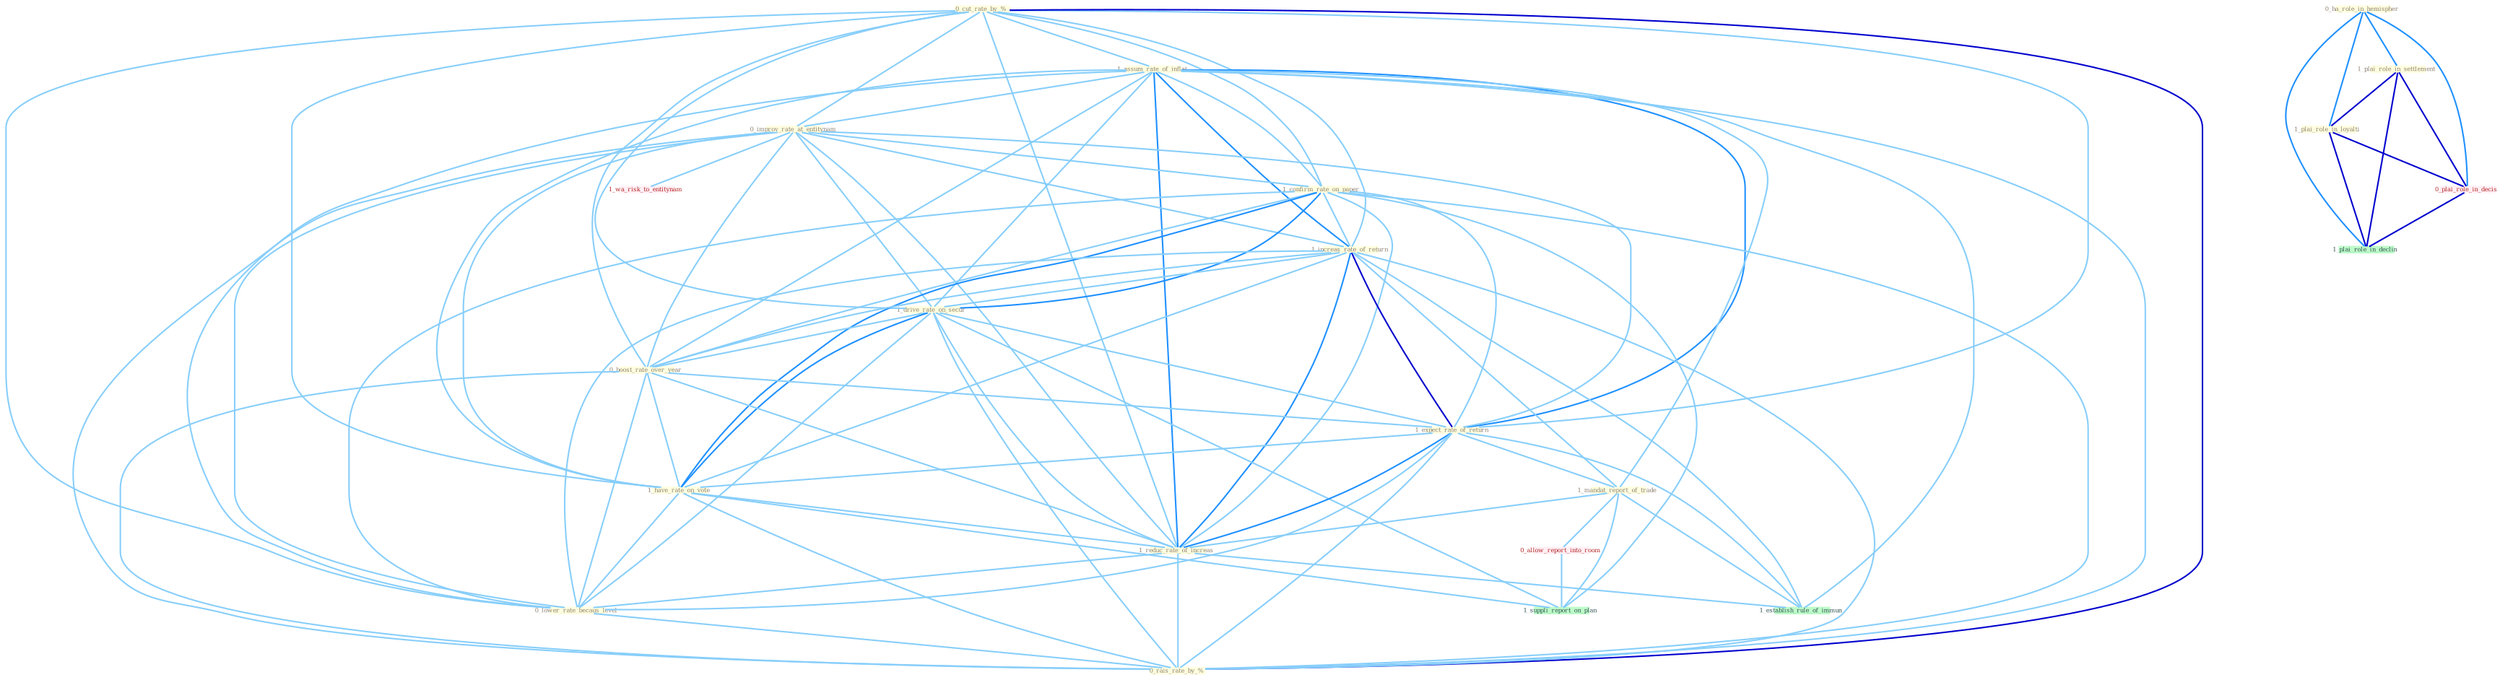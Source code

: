 Graph G{ 
    node
    [shape=polygon,style=filled,width=.5,height=.06,color="#BDFCC9",fixedsize=true,fontsize=4,
    fontcolor="#2f4f4f"];
    {node
    [color="#ffffe0", fontcolor="#8b7d6b"] "0_cut_rate_by_% " "1_assum_rate_of_inflat " "0_improv_rate_at_entitynam " "1_confirm_rate_on_paper " "1_increas_rate_of_return " "1_drive_rate_on_secur " "0_ha_role_in_hemispher " "0_boost_rate_over_year " "1_expect_rate_of_return " "1_plai_role_in_settlement " "1_mandat_report_of_trade " "1_have_rate_on_vote " "1_reduc_rate_of_increas " "1_plai_role_in_loyalti " "0_lower_rate_becaus_level " "0_rais_rate_by_% "}
{node [color="#fff0f5", fontcolor="#b22222"] "1_wa_risk_to_entitynam " "0_plai_role_in_decis " "0_allow_report_into_room "}
edge [color="#B0E2FF"];

	"0_cut_rate_by_% " -- "1_assum_rate_of_inflat " [w="1", color="#87cefa" ];
	"0_cut_rate_by_% " -- "0_improv_rate_at_entitynam " [w="1", color="#87cefa" ];
	"0_cut_rate_by_% " -- "1_confirm_rate_on_paper " [w="1", color="#87cefa" ];
	"0_cut_rate_by_% " -- "1_increas_rate_of_return " [w="1", color="#87cefa" ];
	"0_cut_rate_by_% " -- "1_drive_rate_on_secur " [w="1", color="#87cefa" ];
	"0_cut_rate_by_% " -- "0_boost_rate_over_year " [w="1", color="#87cefa" ];
	"0_cut_rate_by_% " -- "1_expect_rate_of_return " [w="1", color="#87cefa" ];
	"0_cut_rate_by_% " -- "1_have_rate_on_vote " [w="1", color="#87cefa" ];
	"0_cut_rate_by_% " -- "1_reduc_rate_of_increas " [w="1", color="#87cefa" ];
	"0_cut_rate_by_% " -- "0_lower_rate_becaus_level " [w="1", color="#87cefa" ];
	"0_cut_rate_by_% " -- "0_rais_rate_by_% " [w="3", color="#0000cd" , len=0.6];
	"1_assum_rate_of_inflat " -- "0_improv_rate_at_entitynam " [w="1", color="#87cefa" ];
	"1_assum_rate_of_inflat " -- "1_confirm_rate_on_paper " [w="1", color="#87cefa" ];
	"1_assum_rate_of_inflat " -- "1_increas_rate_of_return " [w="2", color="#1e90ff" , len=0.8];
	"1_assum_rate_of_inflat " -- "1_drive_rate_on_secur " [w="1", color="#87cefa" ];
	"1_assum_rate_of_inflat " -- "0_boost_rate_over_year " [w="1", color="#87cefa" ];
	"1_assum_rate_of_inflat " -- "1_expect_rate_of_return " [w="2", color="#1e90ff" , len=0.8];
	"1_assum_rate_of_inflat " -- "1_mandat_report_of_trade " [w="1", color="#87cefa" ];
	"1_assum_rate_of_inflat " -- "1_have_rate_on_vote " [w="1", color="#87cefa" ];
	"1_assum_rate_of_inflat " -- "1_reduc_rate_of_increas " [w="2", color="#1e90ff" , len=0.8];
	"1_assum_rate_of_inflat " -- "0_lower_rate_becaus_level " [w="1", color="#87cefa" ];
	"1_assum_rate_of_inflat " -- "0_rais_rate_by_% " [w="1", color="#87cefa" ];
	"1_assum_rate_of_inflat " -- "1_establish_rule_of_immun " [w="1", color="#87cefa" ];
	"0_improv_rate_at_entitynam " -- "1_confirm_rate_on_paper " [w="1", color="#87cefa" ];
	"0_improv_rate_at_entitynam " -- "1_increas_rate_of_return " [w="1", color="#87cefa" ];
	"0_improv_rate_at_entitynam " -- "1_drive_rate_on_secur " [w="1", color="#87cefa" ];
	"0_improv_rate_at_entitynam " -- "0_boost_rate_over_year " [w="1", color="#87cefa" ];
	"0_improv_rate_at_entitynam " -- "1_expect_rate_of_return " [w="1", color="#87cefa" ];
	"0_improv_rate_at_entitynam " -- "1_have_rate_on_vote " [w="1", color="#87cefa" ];
	"0_improv_rate_at_entitynam " -- "1_reduc_rate_of_increas " [w="1", color="#87cefa" ];
	"0_improv_rate_at_entitynam " -- "0_lower_rate_becaus_level " [w="1", color="#87cefa" ];
	"0_improv_rate_at_entitynam " -- "0_rais_rate_by_% " [w="1", color="#87cefa" ];
	"0_improv_rate_at_entitynam " -- "1_wa_risk_to_entitynam " [w="1", color="#87cefa" ];
	"1_confirm_rate_on_paper " -- "1_increas_rate_of_return " [w="1", color="#87cefa" ];
	"1_confirm_rate_on_paper " -- "1_drive_rate_on_secur " [w="2", color="#1e90ff" , len=0.8];
	"1_confirm_rate_on_paper " -- "0_boost_rate_over_year " [w="1", color="#87cefa" ];
	"1_confirm_rate_on_paper " -- "1_expect_rate_of_return " [w="1", color="#87cefa" ];
	"1_confirm_rate_on_paper " -- "1_have_rate_on_vote " [w="2", color="#1e90ff" , len=0.8];
	"1_confirm_rate_on_paper " -- "1_reduc_rate_of_increas " [w="1", color="#87cefa" ];
	"1_confirm_rate_on_paper " -- "0_lower_rate_becaus_level " [w="1", color="#87cefa" ];
	"1_confirm_rate_on_paper " -- "0_rais_rate_by_% " [w="1", color="#87cefa" ];
	"1_confirm_rate_on_paper " -- "1_suppli_report_on_plan " [w="1", color="#87cefa" ];
	"1_increas_rate_of_return " -- "1_drive_rate_on_secur " [w="1", color="#87cefa" ];
	"1_increas_rate_of_return " -- "0_boost_rate_over_year " [w="1", color="#87cefa" ];
	"1_increas_rate_of_return " -- "1_expect_rate_of_return " [w="3", color="#0000cd" , len=0.6];
	"1_increas_rate_of_return " -- "1_mandat_report_of_trade " [w="1", color="#87cefa" ];
	"1_increas_rate_of_return " -- "1_have_rate_on_vote " [w="1", color="#87cefa" ];
	"1_increas_rate_of_return " -- "1_reduc_rate_of_increas " [w="2", color="#1e90ff" , len=0.8];
	"1_increas_rate_of_return " -- "0_lower_rate_becaus_level " [w="1", color="#87cefa" ];
	"1_increas_rate_of_return " -- "0_rais_rate_by_% " [w="1", color="#87cefa" ];
	"1_increas_rate_of_return " -- "1_establish_rule_of_immun " [w="1", color="#87cefa" ];
	"1_drive_rate_on_secur " -- "0_boost_rate_over_year " [w="1", color="#87cefa" ];
	"1_drive_rate_on_secur " -- "1_expect_rate_of_return " [w="1", color="#87cefa" ];
	"1_drive_rate_on_secur " -- "1_have_rate_on_vote " [w="2", color="#1e90ff" , len=0.8];
	"1_drive_rate_on_secur " -- "1_reduc_rate_of_increas " [w="1", color="#87cefa" ];
	"1_drive_rate_on_secur " -- "0_lower_rate_becaus_level " [w="1", color="#87cefa" ];
	"1_drive_rate_on_secur " -- "0_rais_rate_by_% " [w="1", color="#87cefa" ];
	"1_drive_rate_on_secur " -- "1_suppli_report_on_plan " [w="1", color="#87cefa" ];
	"0_ha_role_in_hemispher " -- "1_plai_role_in_settlement " [w="2", color="#1e90ff" , len=0.8];
	"0_ha_role_in_hemispher " -- "1_plai_role_in_loyalti " [w="2", color="#1e90ff" , len=0.8];
	"0_ha_role_in_hemispher " -- "0_plai_role_in_decis " [w="2", color="#1e90ff" , len=0.8];
	"0_ha_role_in_hemispher " -- "1_plai_role_in_declin " [w="2", color="#1e90ff" , len=0.8];
	"0_boost_rate_over_year " -- "1_expect_rate_of_return " [w="1", color="#87cefa" ];
	"0_boost_rate_over_year " -- "1_have_rate_on_vote " [w="1", color="#87cefa" ];
	"0_boost_rate_over_year " -- "1_reduc_rate_of_increas " [w="1", color="#87cefa" ];
	"0_boost_rate_over_year " -- "0_lower_rate_becaus_level " [w="1", color="#87cefa" ];
	"0_boost_rate_over_year " -- "0_rais_rate_by_% " [w="1", color="#87cefa" ];
	"1_expect_rate_of_return " -- "1_mandat_report_of_trade " [w="1", color="#87cefa" ];
	"1_expect_rate_of_return " -- "1_have_rate_on_vote " [w="1", color="#87cefa" ];
	"1_expect_rate_of_return " -- "1_reduc_rate_of_increas " [w="2", color="#1e90ff" , len=0.8];
	"1_expect_rate_of_return " -- "0_lower_rate_becaus_level " [w="1", color="#87cefa" ];
	"1_expect_rate_of_return " -- "0_rais_rate_by_% " [w="1", color="#87cefa" ];
	"1_expect_rate_of_return " -- "1_establish_rule_of_immun " [w="1", color="#87cefa" ];
	"1_plai_role_in_settlement " -- "1_plai_role_in_loyalti " [w="3", color="#0000cd" , len=0.6];
	"1_plai_role_in_settlement " -- "0_plai_role_in_decis " [w="3", color="#0000cd" , len=0.6];
	"1_plai_role_in_settlement " -- "1_plai_role_in_declin " [w="3", color="#0000cd" , len=0.6];
	"1_mandat_report_of_trade " -- "1_reduc_rate_of_increas " [w="1", color="#87cefa" ];
	"1_mandat_report_of_trade " -- "1_establish_rule_of_immun " [w="1", color="#87cefa" ];
	"1_mandat_report_of_trade " -- "0_allow_report_into_room " [w="1", color="#87cefa" ];
	"1_mandat_report_of_trade " -- "1_suppli_report_on_plan " [w="1", color="#87cefa" ];
	"1_have_rate_on_vote " -- "1_reduc_rate_of_increas " [w="1", color="#87cefa" ];
	"1_have_rate_on_vote " -- "0_lower_rate_becaus_level " [w="1", color="#87cefa" ];
	"1_have_rate_on_vote " -- "0_rais_rate_by_% " [w="1", color="#87cefa" ];
	"1_have_rate_on_vote " -- "1_suppli_report_on_plan " [w="1", color="#87cefa" ];
	"1_reduc_rate_of_increas " -- "0_lower_rate_becaus_level " [w="1", color="#87cefa" ];
	"1_reduc_rate_of_increas " -- "0_rais_rate_by_% " [w="1", color="#87cefa" ];
	"1_reduc_rate_of_increas " -- "1_establish_rule_of_immun " [w="1", color="#87cefa" ];
	"1_plai_role_in_loyalti " -- "0_plai_role_in_decis " [w="3", color="#0000cd" , len=0.6];
	"1_plai_role_in_loyalti " -- "1_plai_role_in_declin " [w="3", color="#0000cd" , len=0.6];
	"0_lower_rate_becaus_level " -- "0_rais_rate_by_% " [w="1", color="#87cefa" ];
	"0_plai_role_in_decis " -- "1_plai_role_in_declin " [w="3", color="#0000cd" , len=0.6];
	"0_allow_report_into_room " -- "1_suppli_report_on_plan " [w="1", color="#87cefa" ];
}